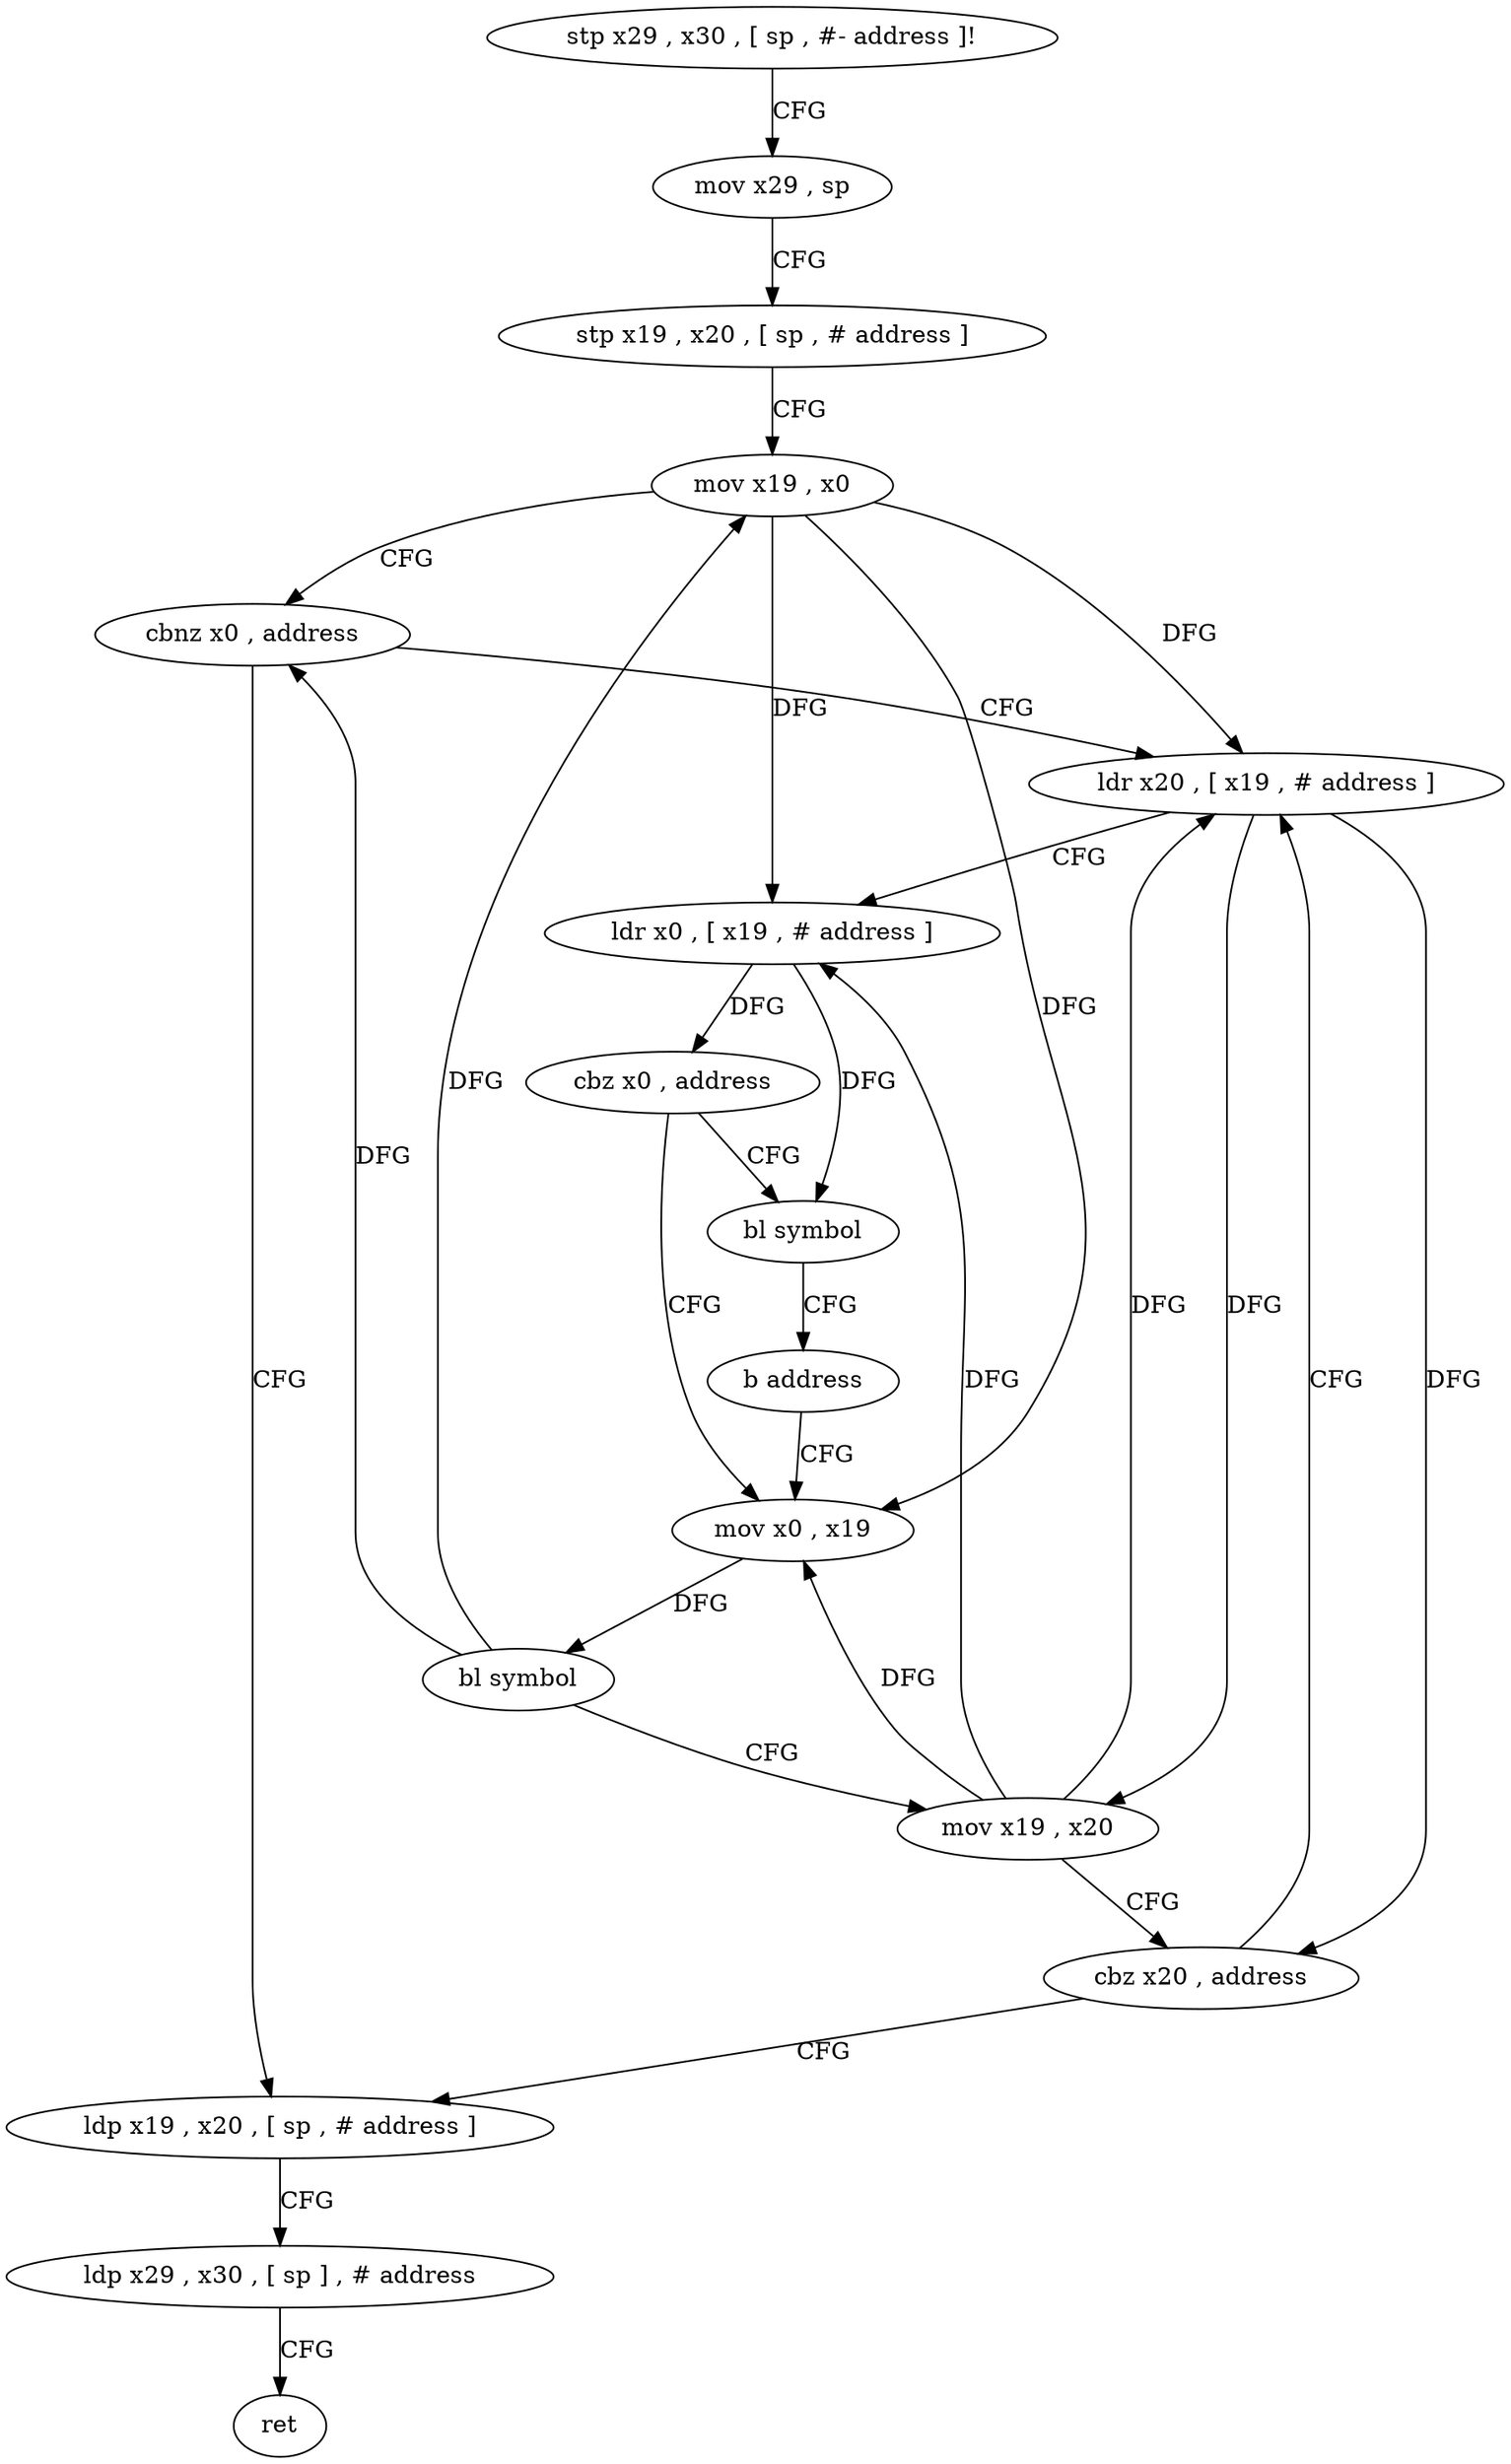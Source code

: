 digraph "func" {
"4273576" [label = "stp x29 , x30 , [ sp , #- address ]!" ]
"4273580" [label = "mov x29 , sp" ]
"4273584" [label = "stp x19 , x20 , [ sp , # address ]" ]
"4273588" [label = "mov x19 , x0" ]
"4273592" [label = "cbnz x0 , address" ]
"4273624" [label = "ldr x20 , [ x19 , # address ]" ]
"4273596" [label = "ldp x19 , x20 , [ sp , # address ]" ]
"4273628" [label = "ldr x0 , [ x19 , # address ]" ]
"4273632" [label = "cbz x0 , address" ]
"4273608" [label = "mov x0 , x19" ]
"4273636" [label = "bl symbol" ]
"4273600" [label = "ldp x29 , x30 , [ sp ] , # address" ]
"4273604" [label = "ret" ]
"4273612" [label = "bl symbol" ]
"4273616" [label = "mov x19 , x20" ]
"4273620" [label = "cbz x20 , address" ]
"4273640" [label = "b address" ]
"4273576" -> "4273580" [ label = "CFG" ]
"4273580" -> "4273584" [ label = "CFG" ]
"4273584" -> "4273588" [ label = "CFG" ]
"4273588" -> "4273592" [ label = "CFG" ]
"4273588" -> "4273624" [ label = "DFG" ]
"4273588" -> "4273628" [ label = "DFG" ]
"4273588" -> "4273608" [ label = "DFG" ]
"4273592" -> "4273624" [ label = "CFG" ]
"4273592" -> "4273596" [ label = "CFG" ]
"4273624" -> "4273628" [ label = "CFG" ]
"4273624" -> "4273616" [ label = "DFG" ]
"4273624" -> "4273620" [ label = "DFG" ]
"4273596" -> "4273600" [ label = "CFG" ]
"4273628" -> "4273632" [ label = "DFG" ]
"4273628" -> "4273636" [ label = "DFG" ]
"4273632" -> "4273608" [ label = "CFG" ]
"4273632" -> "4273636" [ label = "CFG" ]
"4273608" -> "4273612" [ label = "DFG" ]
"4273636" -> "4273640" [ label = "CFG" ]
"4273600" -> "4273604" [ label = "CFG" ]
"4273612" -> "4273616" [ label = "CFG" ]
"4273612" -> "4273588" [ label = "DFG" ]
"4273612" -> "4273592" [ label = "DFG" ]
"4273616" -> "4273620" [ label = "CFG" ]
"4273616" -> "4273624" [ label = "DFG" ]
"4273616" -> "4273628" [ label = "DFG" ]
"4273616" -> "4273608" [ label = "DFG" ]
"4273620" -> "4273596" [ label = "CFG" ]
"4273620" -> "4273624" [ label = "CFG" ]
"4273640" -> "4273608" [ label = "CFG" ]
}
